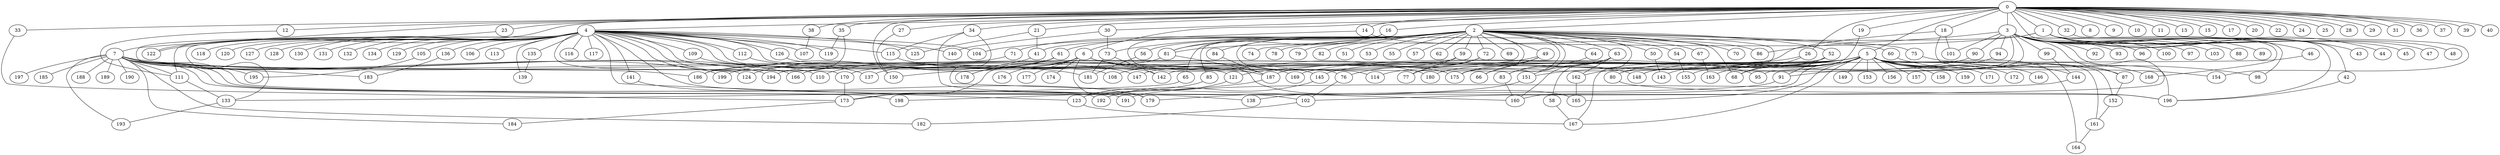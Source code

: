 
graph graphname {
    0 -- 1
0 -- 2
0 -- 3
0 -- 4
0 -- 5
0 -- 6
0 -- 7
0 -- 8
0 -- 9
0 -- 10
0 -- 11
0 -- 12
0 -- 13
0 -- 14
0 -- 15
0 -- 16
0 -- 17
0 -- 18
0 -- 19
0 -- 20
0 -- 21
0 -- 22
0 -- 23
0 -- 24
0 -- 25
0 -- 26
0 -- 27
0 -- 28
0 -- 29
0 -- 30
0 -- 31
0 -- 32
0 -- 33
0 -- 34
0 -- 35
0 -- 36
0 -- 37
0 -- 38
0 -- 39
0 -- 40
0 -- 122
0 -- 196
0 -- 150
1 -- 41
1 -- 42
1 -- 43
1 -- 44
1 -- 45
1 -- 46
1 -- 47
1 -- 48
1 -- 81
2 -- 49
2 -- 50
2 -- 51
2 -- 52
2 -- 53
2 -- 54
2 -- 55
2 -- 56
2 -- 57
2 -- 58
2 -- 59
2 -- 60
2 -- 61
2 -- 62
2 -- 63
2 -- 64
2 -- 65
2 -- 66
2 -- 67
2 -- 68
2 -- 69
2 -- 70
2 -- 71
2 -- 72
2 -- 73
2 -- 74
2 -- 75
2 -- 76
2 -- 77
2 -- 78
2 -- 79
2 -- 80
2 -- 81
2 -- 82
2 -- 83
2 -- 84
2 -- 85
3 -- 96
3 -- 98
3 -- 99
3 -- 100
3 -- 101
3 -- 102
3 -- 97
3 -- 103
3 -- 86
3 -- 87
3 -- 88
3 -- 89
3 -- 90
3 -- 91
3 -- 92
3 -- 93
3 -- 94
3 -- 95
3 -- 168
4 -- 128
4 -- 130
4 -- 131
4 -- 132
4 -- 133
4 -- 134
4 -- 129
4 -- 136
4 -- 137
4 -- 138
4 -- 139
4 -- 140
4 -- 141
4 -- 142
4 -- 135
4 -- 104
4 -- 105
4 -- 106
4 -- 107
4 -- 108
4 -- 109
4 -- 110
4 -- 111
4 -- 112
4 -- 113
4 -- 114
4 -- 115
4 -- 116
4 -- 117
4 -- 118
4 -- 119
4 -- 120
4 -- 121
4 -- 122
4 -- 123
4 -- 124
4 -- 125
4 -- 126
4 -- 127
5 -- 143
5 -- 144
5 -- 145
5 -- 146
5 -- 147
5 -- 148
5 -- 149
5 -- 150
5 -- 151
5 -- 152
5 -- 153
5 -- 154
5 -- 155
5 -- 156
5 -- 157
5 -- 158
5 -- 159
5 -- 160
5 -- 161
5 -- 162
5 -- 163
5 -- 164
5 -- 165
5 -- 166
5 -- 167
5 -- 168
5 -- 169
5 -- 170
5 -- 171
5 -- 172
5 -- 68
6 -- 173
6 -- 174
6 -- 175
6 -- 176
6 -- 177
6 -- 178
6 -- 179
6 -- 180
6 -- 95
7 -- 192
7 -- 194
7 -- 195
7 -- 196
7 -- 197
7 -- 198
7 -- 193
7 -- 199
7 -- 181
7 -- 182
7 -- 183
7 -- 184
7 -- 185
7 -- 186
7 -- 187
7 -- 188
7 -- 189
7 -- 190
7 -- 191
7 -- 111
7 -- 166
12 -- 111
14 -- 86
14 -- 104
16 -- 165
16 -- 81
18 -- 101
18 -- 196
18 -- 187
19 -- 148
21 -- 125
21 -- 41
23 -- 170
26 -- 68
26 -- 180
27 -- 150
30 -- 73
30 -- 140
32 -- 154
33 -- 173
34 -- 160
34 -- 102
34 -- 115
35 -- 186
35 -- 119
38 -- 107
41 -- 124
42 -- 196
46 -- 142
49 -- 121
49 -- 175
49 -- 66
50 -- 143
52 -- 80
52 -- 167
52 -- 91
54 -- 155
56 -- 181
58 -- 167
59 -- 77
59 -- 137
60 -- 87
61 -- 110
61 -- 178
61 -- 199
63 -- 151
63 -- 162
63 -- 160
63 -- 108
64 -- 83
65 -- 133
67 -- 163
71 -- 186
72 -- 77
72 -- 76
73 -- 142
73 -- 181
75 -- 98
76 -- 102
80 -- 196
81 -- 187
81 -- 194
83 -- 160
84 -- 187
85 -- 173
87 -- 152
90 -- 114
91 -- 138
94 -- 175
99 -- 144
102 -- 182
105 -- 195
109 -- 147
111 -- 133
112 -- 169
115 -- 145
121 -- 123
123 -- 167
126 -- 148
133 -- 193
135 -- 139
136 -- 183
141 -- 179
144 -- 191
145 -- 192
151 -- 179
152 -- 161
161 -- 164
162 -- 165
170 -- 173
173 -- 184
187 -- 198

}

